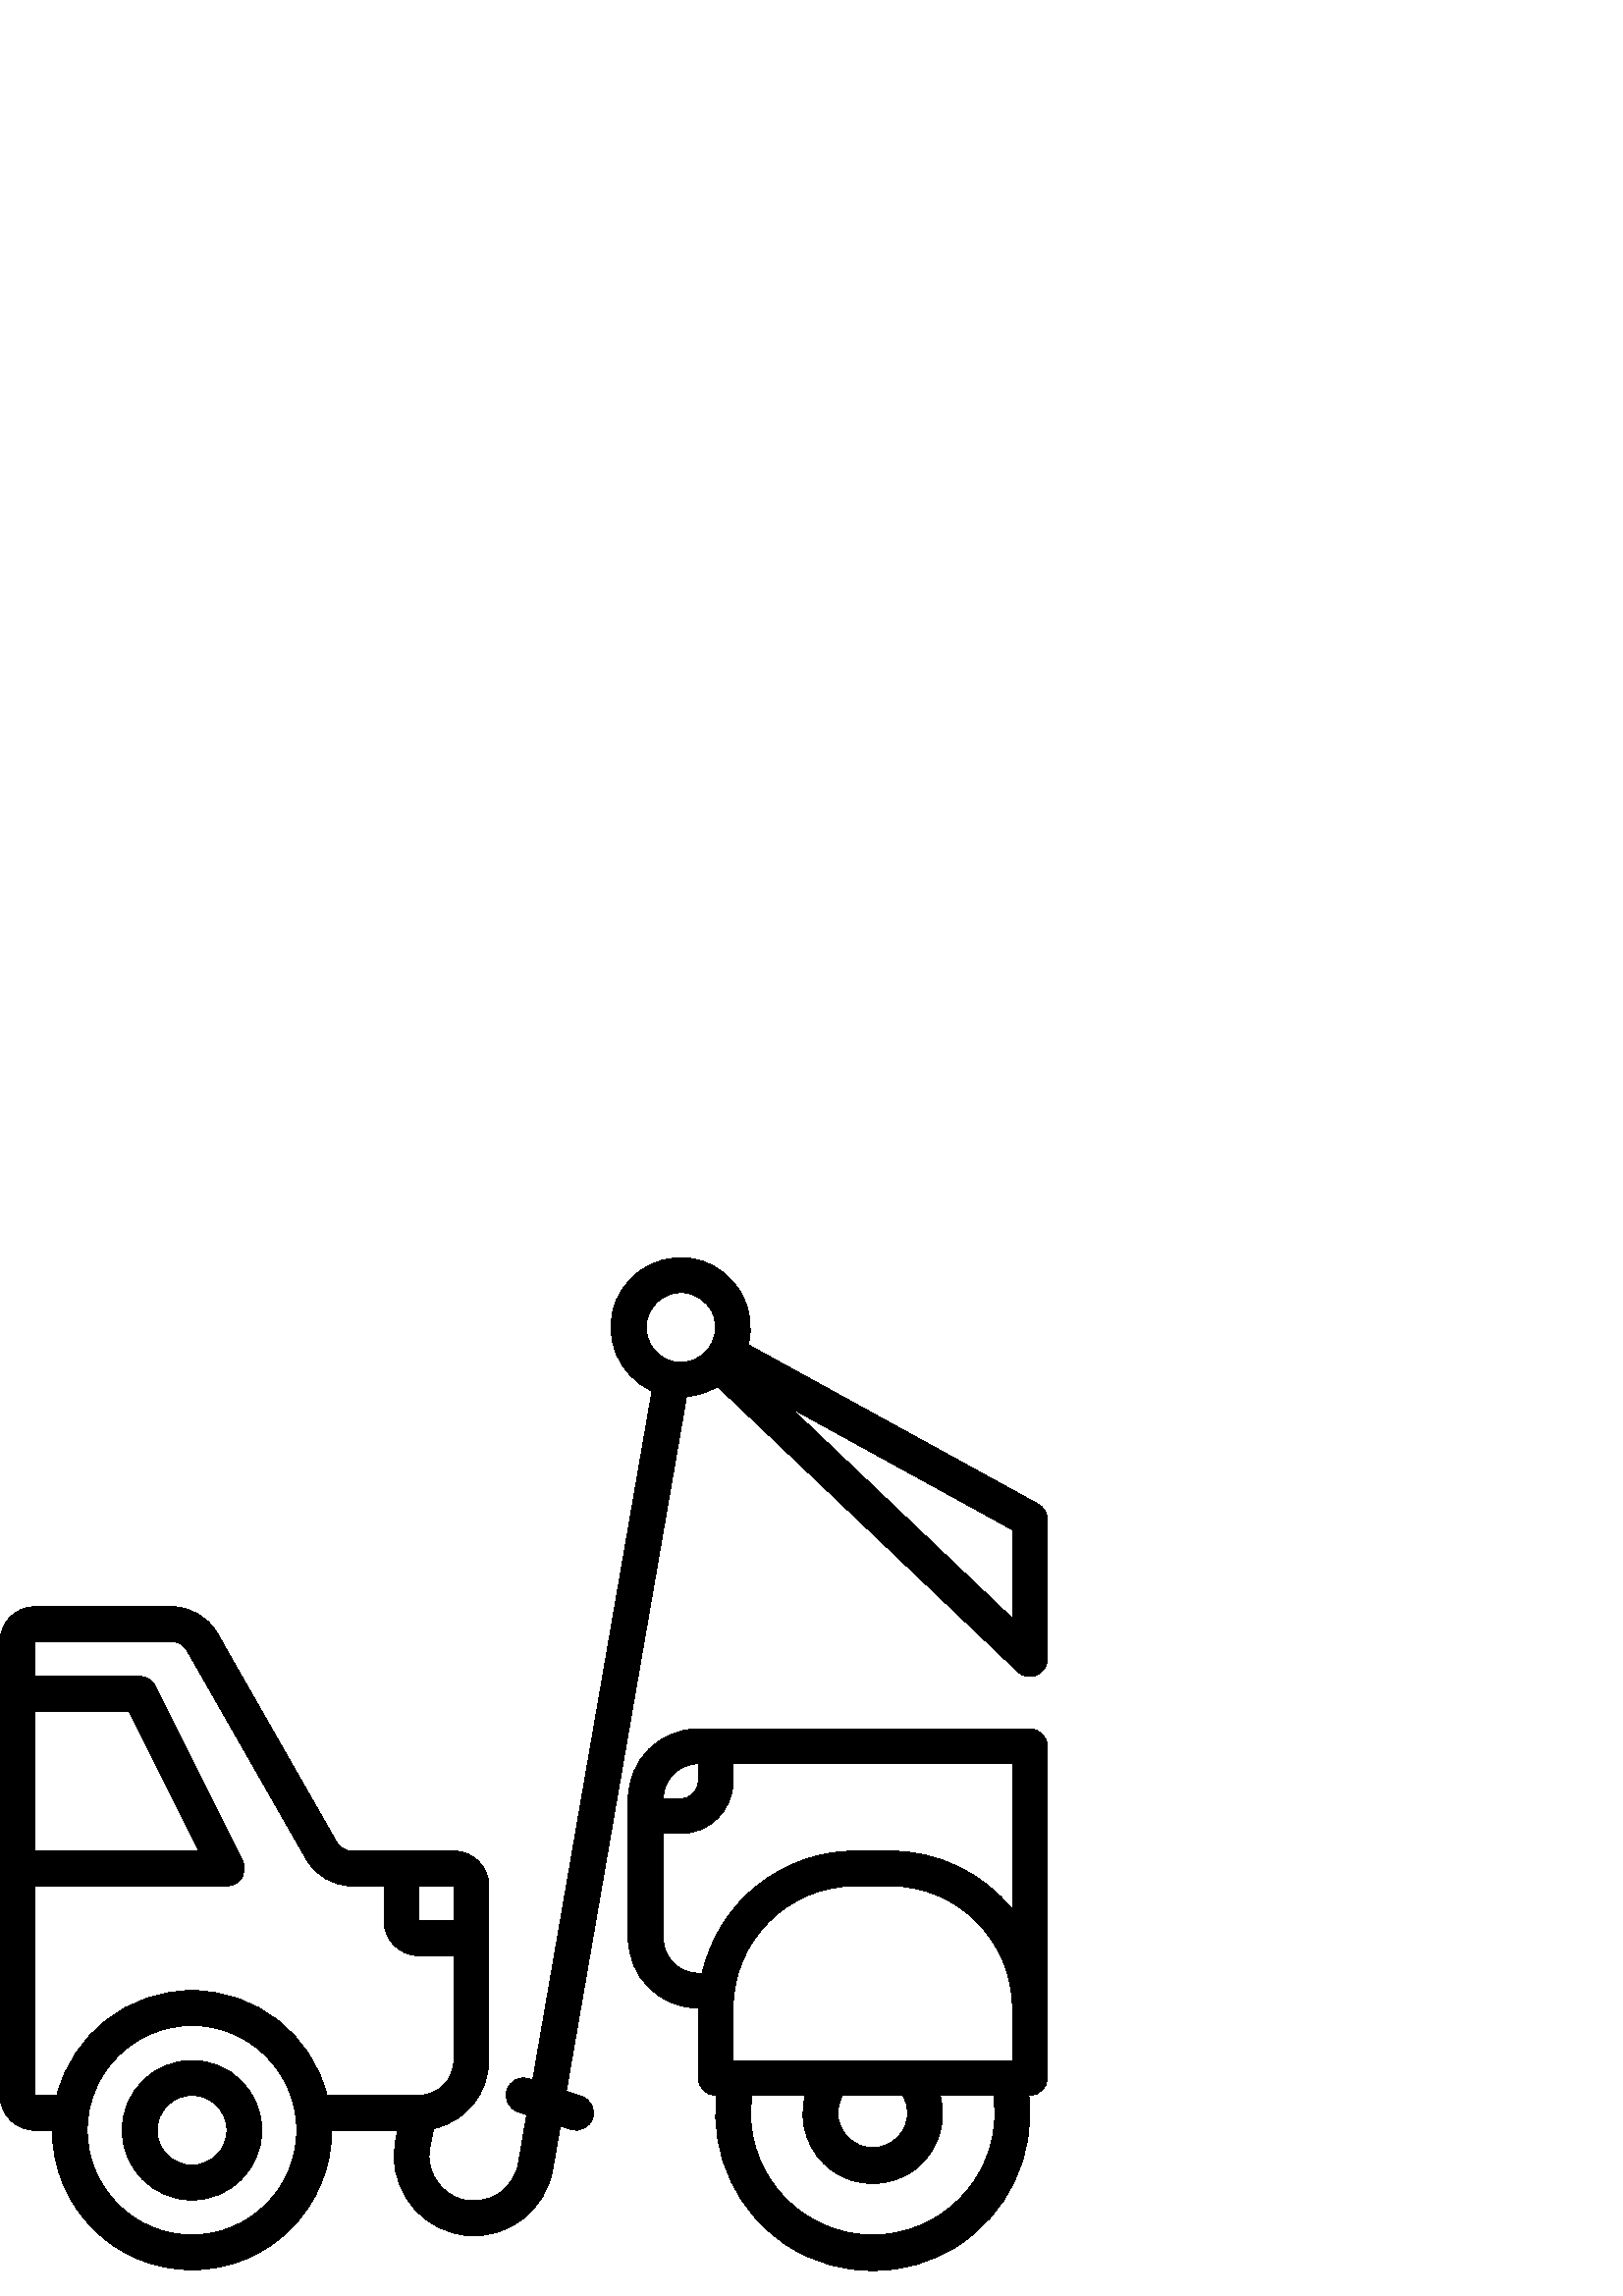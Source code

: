 %!PS-Adobe-3.0 EPSF-3.0
%%Pages: 1
%%DocumentData: Clean7Bit
%%LanguageLevel: 2
%%BoundingBox: 0 9 384 381
%%EndComments
%%BeginProlog
save
50 dict begin
/q { gsave } bind def
/Q { grestore } bind def
/cm { 6 array astore concat } bind def
/w { setlinewidth } bind def
/J { setlinecap } bind def
/j { setlinejoin } bind def
/M { setmiterlimit } bind def
/d { setdash } bind def
/m { moveto } bind def
/l { lineto } bind def
/c { curveto } bind def
/h { closepath } bind def
/re { exch dup neg 3 1 roll 5 3 roll moveto 0 rlineto
      0 exch rlineto 0 rlineto closepath } bind def
/S { stroke } bind def
/f { fill } bind def
/f* { eofill } bind def
/n { newpath } bind def
/W { clip } bind def
/W* { eoclip } bind def
/BT { } bind def
/ET { } bind def
/pdfmark where { pop globaldict /?pdfmark /exec load put }
    { globaldict begin /?pdfmark /pop load def /pdfmark
    /cleartomark load def end } ifelse
/BDC { mark 3 1 roll /BDC pdfmark } bind def
/EMC { mark /EMC pdfmark } bind def
/cairo_store_point { /cairo_point_y exch def /cairo_point_x exch def } def
/Tj { show currentpoint cairo_store_point } bind def
/TJ {
  {
    dup
    type /stringtype eq
    { show } { -0.001 mul 0 cairo_font_matrix dtransform rmoveto } ifelse
  } forall
  currentpoint cairo_store_point
} bind def
/cairo_selectfont { cairo_font_matrix aload pop pop pop 0 0 6 array astore
    cairo_font exch selectfont cairo_point_x cairo_point_y moveto } bind def
/Tf { pop /cairo_font exch def /cairo_font_matrix where
      { pop cairo_selectfont } if } bind def
/Td { matrix translate cairo_font_matrix matrix concatmatrix dup
      /cairo_font_matrix exch def dup 4 get exch 5 get cairo_store_point
      /cairo_font where { pop cairo_selectfont } if } bind def
/Tm { 2 copy 8 2 roll 6 array astore /cairo_font_matrix exch def
      cairo_store_point /cairo_font where { pop cairo_selectfont } if } bind def
/g { setgray } bind def
/rg { setrgbcolor } bind def
/d1 { setcachedevice } bind def
%%EndProlog
%%BeginSetup
%%EndSetup
%%Page: 1 1
%%BeginPageSetup
%%PageBoundingBox: 0 9 384 381
%%EndPageSetup
q 0 9 384 372 rectclip q
0 g
70.398 86.398 m 56.262 86.398 44.801 74.938 44.801 60.801 c 44.801 46.66
 56.262 35.199 70.398 35.199 c 84.539 35.199 96 46.66 96 60.801 c 96 74.938
 84.539 86.398 70.398 86.398 c h
70.398 48 m 63.332 48 57.602 53.73 57.602 60.801 c 57.602 67.871 63.332
 73.602 70.398 73.602 c 77.469 73.602 83.199 67.871 83.199 60.801 c 83.199
 53.73 77.469 48 70.398 48 c h
70.398 48 m f
377.602 208 m 256 208 l 241.863 208 230.398 196.539 230.398 182.398 c 230.398
 131.199 l 230.398 117.062 241.863 105.602 256 105.602 c 256 80 l 256 76.465
 258.867 73.602 262.398 73.602 c 262.797 73.602 l 260.195 51.555 270.496
 29.977 289.27 18.133 c 308.047 6.289 331.953 6.289 350.73 18.133 c 369.504
 29.977 379.805 51.555 377.203 73.602 c 377.602 73.602 l 381.133 73.602 
384 76.465 384 80 c 384 105.602 l 384 107.328 383.891 109.023 383.738 110.719
 c 383.871 111.137 383.961 111.566 384 112 c 384 201.602 l 384 205.133 381.133
 208 377.602 208 c h
256 195.199 m 256 188.801 l 256 185.266 253.133 182.398 249.602 182.398
 c 243.199 182.398 l 243.199 189.469 248.93 195.199 256 195.199 c h
371.199 105.602 m 371.199 86.398 l 268.801 86.398 l 268.801 105.602 l 268.828
 130.332 288.871 150.371 313.602 150.398 c 326.398 150.398 l 351.129 150.371
 371.172 130.332 371.199 105.602 c h
332.801 67.199 m 332.801 60.129 327.07 54.398 320 54.398 c 312.93 54.398
 307.199 60.129 307.199 67.199 c 307.207 69.453 307.812 71.66 308.953 73.602
 c 331.047 73.602 l 332.188 71.66 332.793 69.453 332.801 67.199 c h
364.801 67.199 m 364.801 42.457 344.742 22.398 320 22.398 c 295.258 22.398
 275.199 42.457 275.199 67.199 c 275.219 69.344 275.383 71.48 275.699 73.602
 c 295.316 73.602 l 292.453 63.184 296.438 52.094 305.273 45.879 c 314.105
 39.664 325.895 39.664 334.727 45.879 c 343.562 52.094 347.547 63.184 344.684
 73.602 c 364.301 73.602 l 364.617 71.48 364.781 69.344 364.801 67.199 c
 h
326.398 163.199 m 313.602 163.199 l 286.746 163.156 263.477 144.578 257.484
 118.398 c 256 118.398 l 248.93 118.398 243.199 124.129 243.199 131.199 
c 243.199 169.602 l 249.602 169.602 l 260.203 169.602 268.801 178.195 268.801
 188.801 c 268.801 195.199 l 371.199 195.199 l 371.199 141.723 l 360.289
 155.297 343.816 163.195 326.398 163.199 c h
326.398 163.199 m f
380.68 290.406 m 274.316 348.883 l 277.688 362.008 270.227 375.484 257.312
 379.594 c 244.402 383.707 230.523 377.027 225.684 364.371 c 220.84 351.715
 226.719 337.48 239.078 331.922 c 195.348 79.23 l 194.023 79.672 l 190.664
 80.789 187.035 78.973 185.922 75.617 c 184.805 72.258 186.621 68.629 189.977
 67.512 c 193.141 66.457 l 190.043 48.539 l 189.23 43.934 186.508 39.887
 182.547 37.398 c 178.59 34.914 173.762 34.223 169.262 35.496 c 162.207 
37.535 157.34 43.984 157.312 51.328 c 157.305 52.438 157.414 53.543 157.645
 54.629 c 158.977 61.391 l 170.766 63.922 179.191 74.34 179.199 86.398 c
 179.199 150.398 l 179.199 157.469 173.469 163.199 166.398 163.199 c 129.031
 163.199 l 126.738 163.191 124.617 164.414 123.469 166.398 c 79.641 243.129
 l 76.215 249.102 69.855 252.789 62.969 252.801 c 12.801 252.801 l 5.73 
252.801 0 247.07 0 240 c 0 73.602 l 0 66.531 5.73 60.801 12.801 60.801 c
 19.199 60.801 l 19.199 32.523 42.121 9.602 70.398 9.602 c 98.676 9.602 
121.602 32.523 121.602 60.801 c 145.812 60.801 l 145.102 57.195 l 144.699
 55.266 144.5 53.301 144.512 51.328 c 144.547 36.137 156.188 23.492 171.324
 22.211 c 186.461 20.93 200.066 31.43 202.656 46.398 c 205.422 62.398 l 
209.176 61.121 l 212.535 60.004 216.164 61.82 217.281 65.176 c 218.398 68.535
 216.582 72.164 213.223 73.281 c 207.629 75.141 l 251.707 329.812 l 255.75
 330.125 259.664 331.406 263.109 333.547 c 373.191 228.961 l 375.047 227.195
 377.773 226.707 380.125 227.719 c 382.477 228.727 384 231.039 384 233.602
 c 384 284.801 l 384 287.137 382.727 289.285 380.68 290.406 c h
166.398 137.602 m 153.602 137.602 l 153.602 150.398 l 166.398 150.398 l
 h
12.801 214.398 m 47.246 214.398 l 72.844 163.199 l 12.801 163.199 l h
70.398 22.398 m 49.191 22.398 32 39.594 32 60.801 c 32 82.008 49.191 99.199
 70.398 99.199 c 91.609 99.199 108.801 82.008 108.801 60.801 c 108.777 39.602
 91.598 22.422 70.398 22.398 c h
119.918 73.602 m 114.113 96.203 93.738 112.008 70.398 112.008 c 47.062 
112.008 26.688 96.203 20.883 73.602 c 12.801 73.602 l 12.801 150.398 l 83.199
 150.398 l 85.418 150.398 87.48 151.547 88.645 153.434 c 89.812 155.32 89.918
 157.676 88.93 159.66 c 56.93 223.66 l 55.844 225.832 53.625 227.199 51.199
 227.199 c 12.801 227.199 l 12.801 240 l 62.969 240 l 65.262 240.008 67.383
 238.785 68.531 236.801 c 112.359 160.098 l 115.781 154.113 122.137 150.414
 129.031 150.398 c 140.801 150.398 l 140.801 137.602 l 140.801 130.531 146.531
 124.801 153.602 124.801 c 166.398 124.801 l 166.398 86.398 l 166.398 79.332
 160.668 73.602 153.602 73.602 c h
249.602 368 m 254.703 368.02 259.328 364.992 261.355 360.309 c 263.383 
355.625 262.422 350.184 258.91 346.477 c 258.848 346.426 l 258.848 346.426
 258.809 346.348 258.785 346.316 c 256.383 343.816 253.066 342.402 249.602
 342.398 c 248.879 342.41 248.16 342.484 247.449 342.617 c 247.387 342.617
 l 240.91 343.824 236.406 349.75 236.98 356.312 c 237.555 362.875 243.012
 367.934 249.602 368 c h
371.199 248.512 m 289.996 325.664 l 371.199 281.02 l h
371.199 248.512 m f
Q Q
showpage
%%Trailer
end restore
%%EOF
